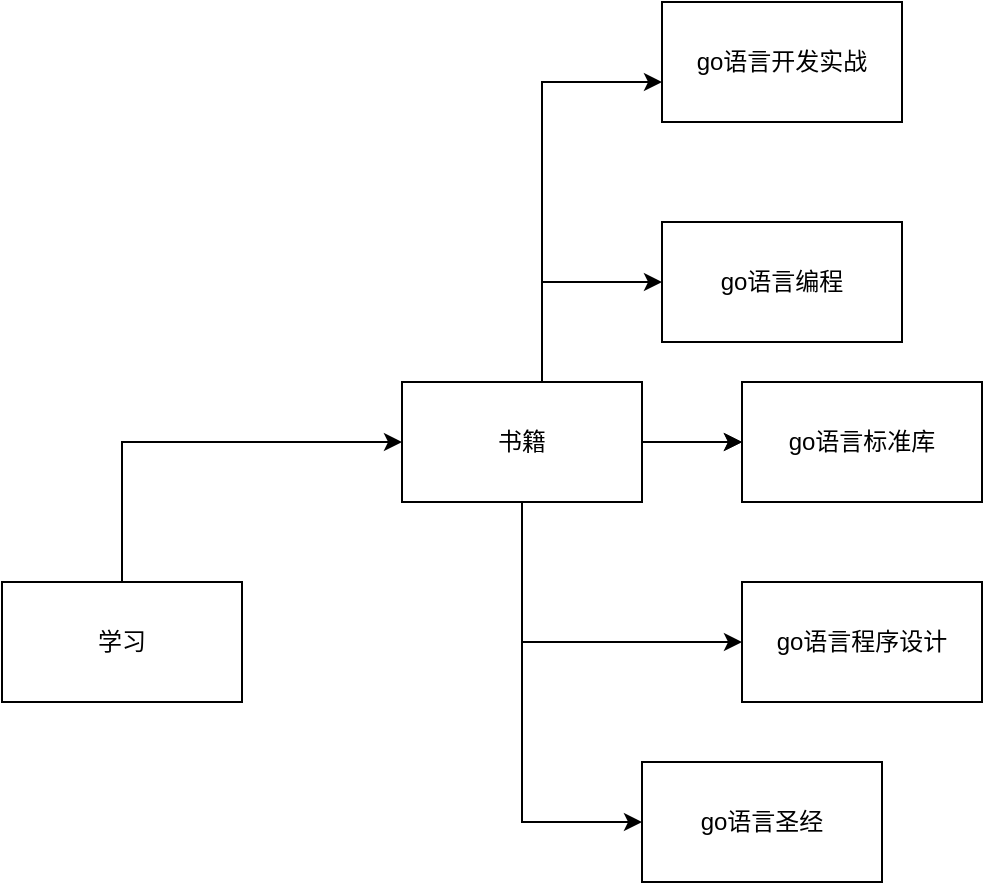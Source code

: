 <mxfile version="21.0.6" type="github">
  <diagram name="第 1 页" id="AM08NWJNplkB4oypfO1E">
    <mxGraphModel dx="1366" dy="1973" grid="1" gridSize="10" guides="1" tooltips="1" connect="1" arrows="1" fold="1" page="1" pageScale="1" pageWidth="827" pageHeight="1169" math="0" shadow="0">
      <root>
        <mxCell id="0" />
        <mxCell id="1" parent="0" />
        <mxCell id="lebmXXuDAcAGATDxGBFP-3" value="" style="edgeStyle=orthogonalEdgeStyle;rounded=0;orthogonalLoop=1;jettySize=auto;html=1;" edge="1" parent="1" source="lebmXXuDAcAGATDxGBFP-1" target="lebmXXuDAcAGATDxGBFP-2">
          <mxGeometry relative="1" as="geometry">
            <Array as="points">
              <mxPoint x="180" y="100" />
            </Array>
          </mxGeometry>
        </mxCell>
        <mxCell id="lebmXXuDAcAGATDxGBFP-1" value="学习" style="rounded=0;whiteSpace=wrap;html=1;" vertex="1" parent="1">
          <mxGeometry x="120" y="170" width="120" height="60" as="geometry" />
        </mxCell>
        <mxCell id="lebmXXuDAcAGATDxGBFP-7" value="" style="edgeStyle=orthogonalEdgeStyle;rounded=0;orthogonalLoop=1;jettySize=auto;html=1;" edge="1" parent="1" source="lebmXXuDAcAGATDxGBFP-2" target="lebmXXuDAcAGATDxGBFP-4">
          <mxGeometry relative="1" as="geometry">
            <Array as="points">
              <mxPoint x="390" y="-80" />
            </Array>
          </mxGeometry>
        </mxCell>
        <mxCell id="lebmXXuDAcAGATDxGBFP-11" style="edgeStyle=orthogonalEdgeStyle;rounded=0;orthogonalLoop=1;jettySize=auto;html=1;entryX=0;entryY=0.5;entryDx=0;entryDy=0;" edge="1" parent="1" source="lebmXXuDAcAGATDxGBFP-2" target="lebmXXuDAcAGATDxGBFP-10">
          <mxGeometry relative="1" as="geometry">
            <Array as="points">
              <mxPoint x="390" y="20" />
            </Array>
          </mxGeometry>
        </mxCell>
        <mxCell id="lebmXXuDAcAGATDxGBFP-14" value="" style="edgeStyle=orthogonalEdgeStyle;rounded=0;orthogonalLoop=1;jettySize=auto;html=1;" edge="1" parent="1" source="lebmXXuDAcAGATDxGBFP-2" target="lebmXXuDAcAGATDxGBFP-13">
          <mxGeometry relative="1" as="geometry" />
        </mxCell>
        <mxCell id="lebmXXuDAcAGATDxGBFP-16" value="" style="edgeStyle=orthogonalEdgeStyle;rounded=0;orthogonalLoop=1;jettySize=auto;html=1;" edge="1" parent="1" source="lebmXXuDAcAGATDxGBFP-2" target="lebmXXuDAcAGATDxGBFP-13">
          <mxGeometry relative="1" as="geometry" />
        </mxCell>
        <mxCell id="lebmXXuDAcAGATDxGBFP-18" value="" style="edgeStyle=orthogonalEdgeStyle;rounded=0;orthogonalLoop=1;jettySize=auto;html=1;" edge="1" parent="1" source="lebmXXuDAcAGATDxGBFP-2" target="lebmXXuDAcAGATDxGBFP-17">
          <mxGeometry relative="1" as="geometry">
            <Array as="points">
              <mxPoint x="380" y="200" />
            </Array>
          </mxGeometry>
        </mxCell>
        <mxCell id="lebmXXuDAcAGATDxGBFP-20" style="edgeStyle=orthogonalEdgeStyle;rounded=0;orthogonalLoop=1;jettySize=auto;html=1;entryX=0;entryY=0.5;entryDx=0;entryDy=0;" edge="1" parent="1" source="lebmXXuDAcAGATDxGBFP-2" target="lebmXXuDAcAGATDxGBFP-19">
          <mxGeometry relative="1" as="geometry" />
        </mxCell>
        <mxCell id="lebmXXuDAcAGATDxGBFP-2" value="书籍" style="rounded=0;whiteSpace=wrap;html=1;" vertex="1" parent="1">
          <mxGeometry x="320" y="70" width="120" height="60" as="geometry" />
        </mxCell>
        <mxCell id="lebmXXuDAcAGATDxGBFP-4" value="go语言开发实战" style="rounded=0;whiteSpace=wrap;html=1;" vertex="1" parent="1">
          <mxGeometry x="450" y="-120" width="120" height="60" as="geometry" />
        </mxCell>
        <mxCell id="lebmXXuDAcAGATDxGBFP-10" value="go语言编程" style="rounded=0;whiteSpace=wrap;html=1;" vertex="1" parent="1">
          <mxGeometry x="450" y="-10" width="120" height="60" as="geometry" />
        </mxCell>
        <mxCell id="lebmXXuDAcAGATDxGBFP-13" value="go语言标准库" style="rounded=0;whiteSpace=wrap;html=1;" vertex="1" parent="1">
          <mxGeometry x="490" y="70" width="120" height="60" as="geometry" />
        </mxCell>
        <mxCell id="lebmXXuDAcAGATDxGBFP-17" value="go语言程序设计" style="rounded=0;whiteSpace=wrap;html=1;" vertex="1" parent="1">
          <mxGeometry x="490" y="170" width="120" height="60" as="geometry" />
        </mxCell>
        <mxCell id="lebmXXuDAcAGATDxGBFP-19" value="go语言圣经" style="rounded=0;whiteSpace=wrap;html=1;" vertex="1" parent="1">
          <mxGeometry x="440" y="260" width="120" height="60" as="geometry" />
        </mxCell>
      </root>
    </mxGraphModel>
  </diagram>
</mxfile>
